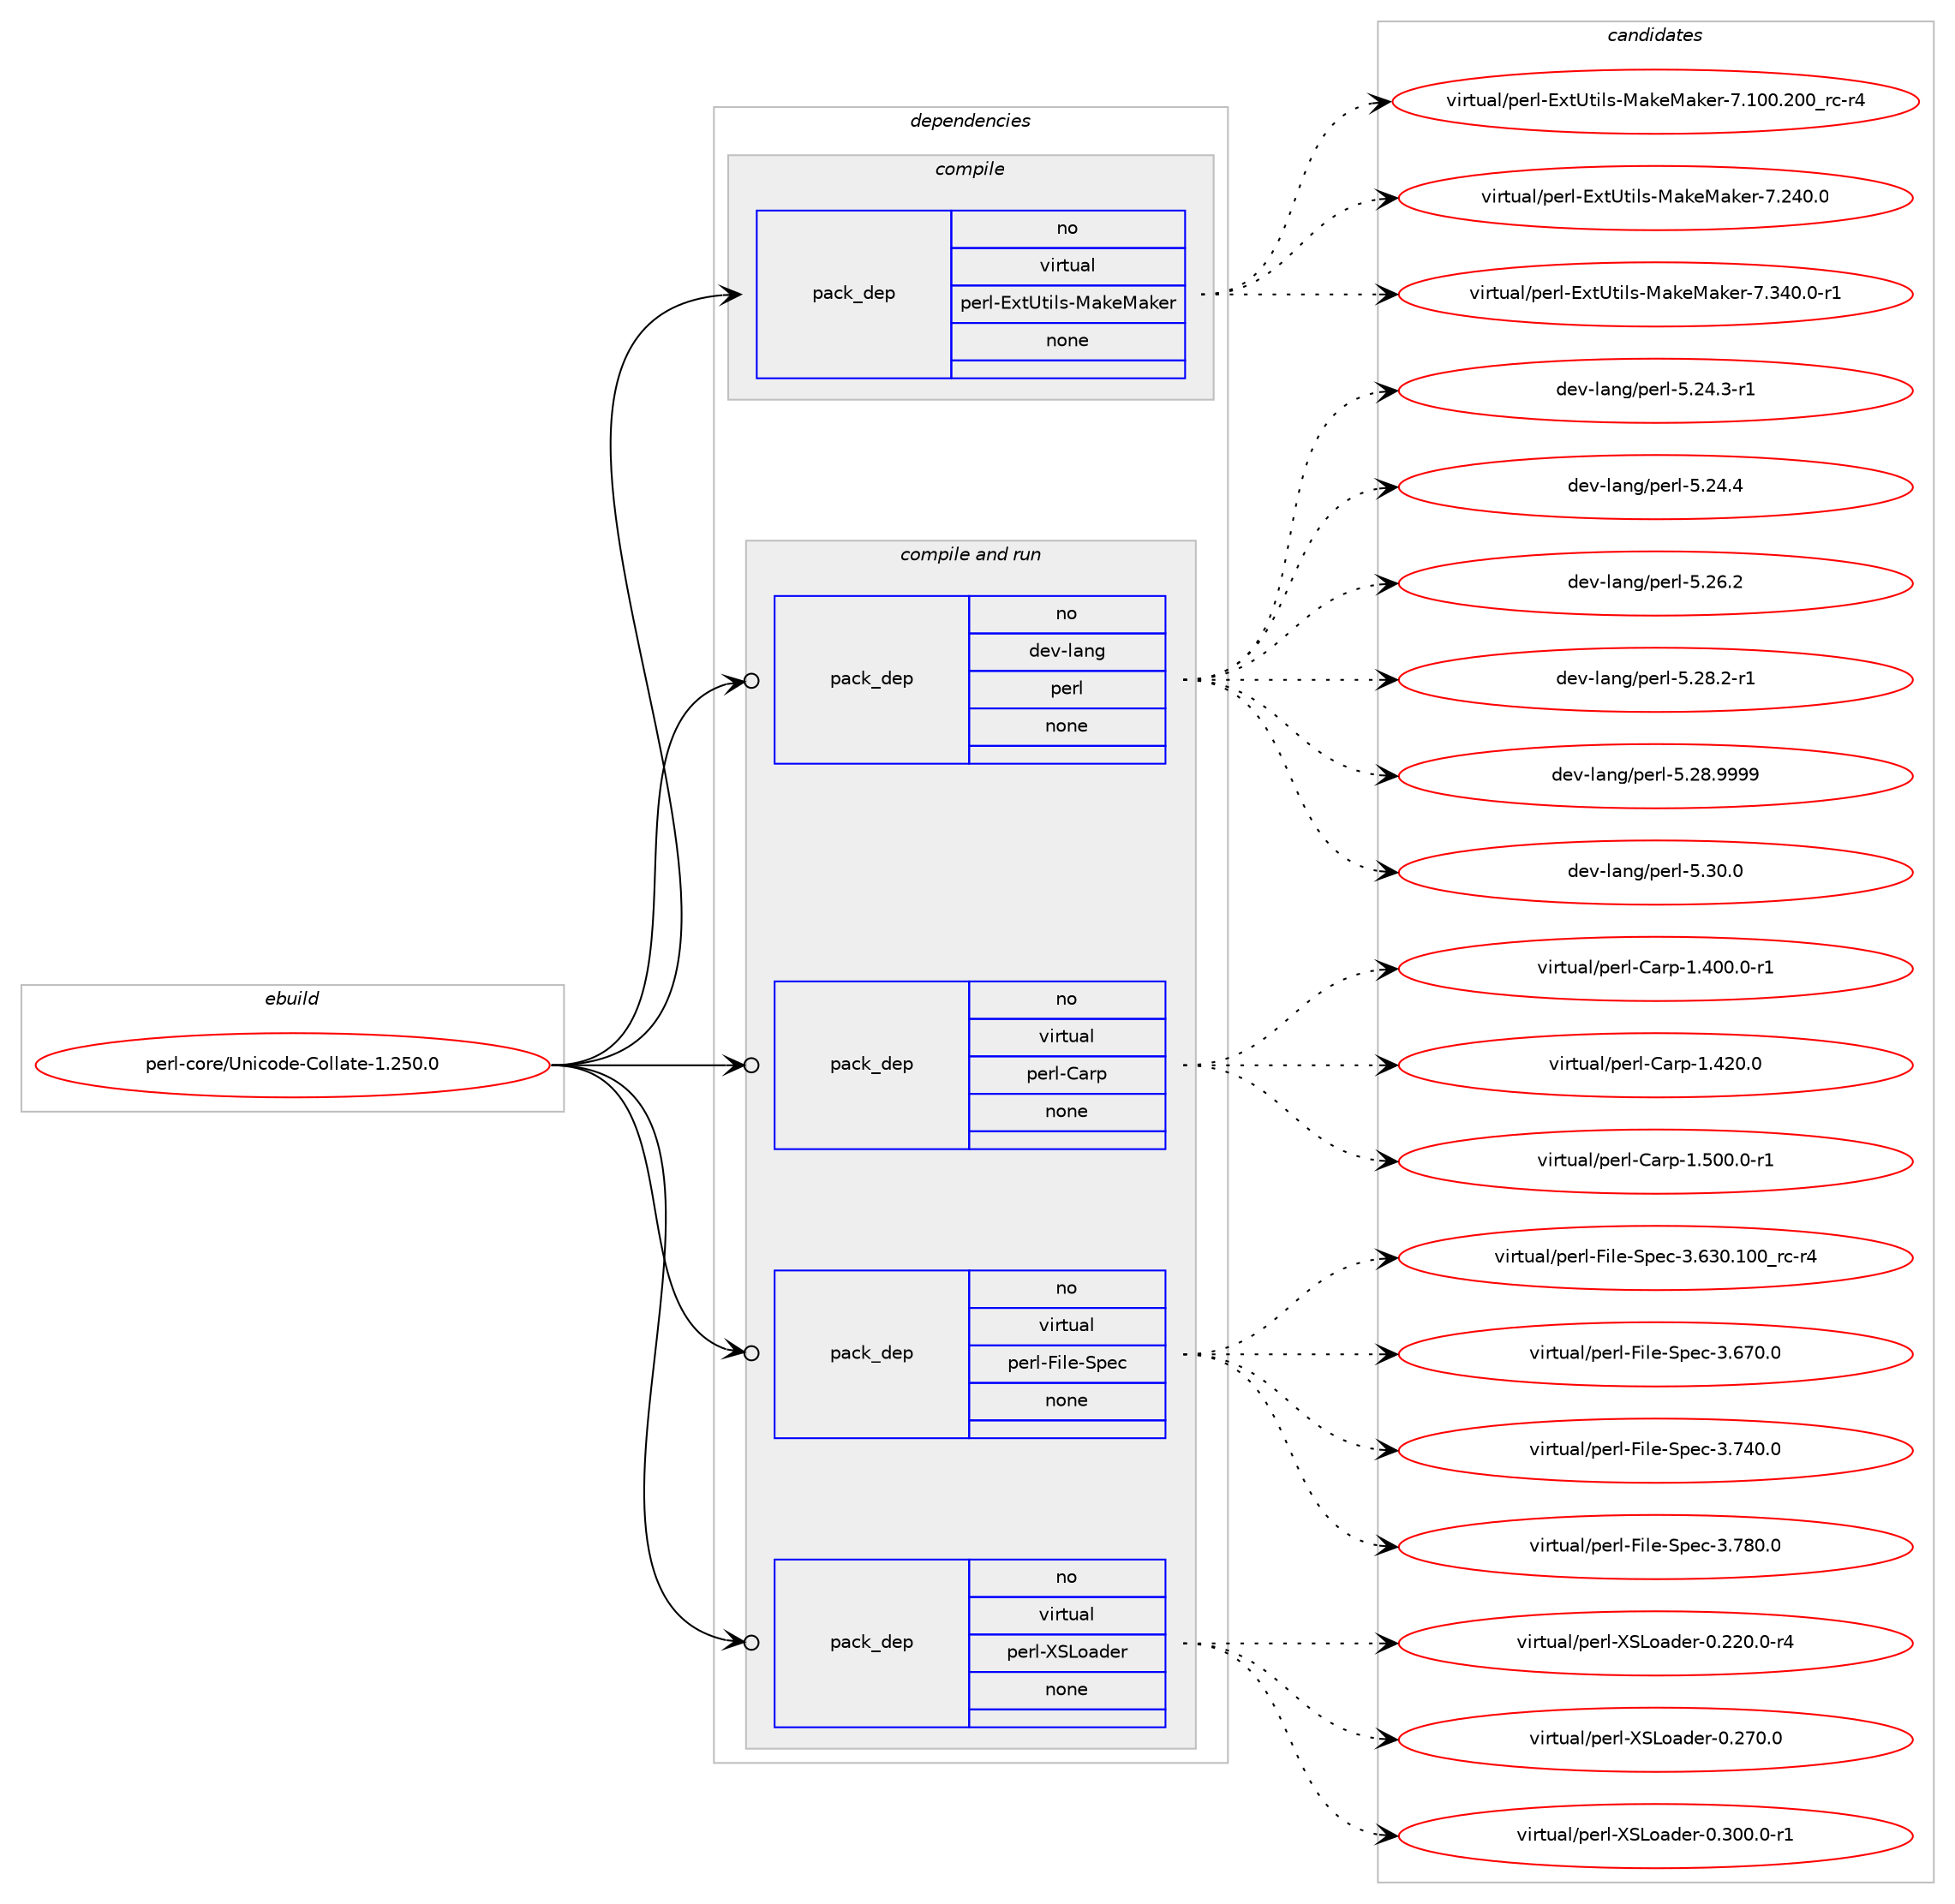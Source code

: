 digraph prolog {

# *************
# Graph options
# *************

newrank=true;
concentrate=true;
compound=true;
graph [rankdir=LR,fontname=Helvetica,fontsize=10,ranksep=1.5];#, ranksep=2.5, nodesep=0.2];
edge  [arrowhead=vee];
node  [fontname=Helvetica,fontsize=10];

# **********
# The ebuild
# **********

subgraph cluster_leftcol {
color=gray;
rank=same;
label=<<i>ebuild</i>>;
id [label="perl-core/Unicode-Collate-1.250.0", color=red, width=4, href="../perl-core/Unicode-Collate-1.250.0.svg"];
}

# ****************
# The dependencies
# ****************

subgraph cluster_midcol {
color=gray;
label=<<i>dependencies</i>>;
subgraph cluster_compile {
fillcolor="#eeeeee";
style=filled;
label=<<i>compile</i>>;
subgraph pack476 {
dependency577 [label=<<TABLE BORDER="0" CELLBORDER="1" CELLSPACING="0" CELLPADDING="4" WIDTH="220"><TR><TD ROWSPAN="6" CELLPADDING="30">pack_dep</TD></TR><TR><TD WIDTH="110">no</TD></TR><TR><TD>virtual</TD></TR><TR><TD>perl-ExtUtils-MakeMaker</TD></TR><TR><TD>none</TD></TR><TR><TD></TD></TR></TABLE>>, shape=none, color=blue];
}
id:e -> dependency577:w [weight=20,style="solid",arrowhead="vee"];
}
subgraph cluster_compileandrun {
fillcolor="#eeeeee";
style=filled;
label=<<i>compile and run</i>>;
subgraph pack477 {
dependency578 [label=<<TABLE BORDER="0" CELLBORDER="1" CELLSPACING="0" CELLPADDING="4" WIDTH="220"><TR><TD ROWSPAN="6" CELLPADDING="30">pack_dep</TD></TR><TR><TD WIDTH="110">no</TD></TR><TR><TD>dev-lang</TD></TR><TR><TD>perl</TD></TR><TR><TD>none</TD></TR><TR><TD></TD></TR></TABLE>>, shape=none, color=blue];
}
id:e -> dependency578:w [weight=20,style="solid",arrowhead="odotvee"];
subgraph pack478 {
dependency579 [label=<<TABLE BORDER="0" CELLBORDER="1" CELLSPACING="0" CELLPADDING="4" WIDTH="220"><TR><TD ROWSPAN="6" CELLPADDING="30">pack_dep</TD></TR><TR><TD WIDTH="110">no</TD></TR><TR><TD>virtual</TD></TR><TR><TD>perl-Carp</TD></TR><TR><TD>none</TD></TR><TR><TD></TD></TR></TABLE>>, shape=none, color=blue];
}
id:e -> dependency579:w [weight=20,style="solid",arrowhead="odotvee"];
subgraph pack479 {
dependency580 [label=<<TABLE BORDER="0" CELLBORDER="1" CELLSPACING="0" CELLPADDING="4" WIDTH="220"><TR><TD ROWSPAN="6" CELLPADDING="30">pack_dep</TD></TR><TR><TD WIDTH="110">no</TD></TR><TR><TD>virtual</TD></TR><TR><TD>perl-File-Spec</TD></TR><TR><TD>none</TD></TR><TR><TD></TD></TR></TABLE>>, shape=none, color=blue];
}
id:e -> dependency580:w [weight=20,style="solid",arrowhead="odotvee"];
subgraph pack480 {
dependency581 [label=<<TABLE BORDER="0" CELLBORDER="1" CELLSPACING="0" CELLPADDING="4" WIDTH="220"><TR><TD ROWSPAN="6" CELLPADDING="30">pack_dep</TD></TR><TR><TD WIDTH="110">no</TD></TR><TR><TD>virtual</TD></TR><TR><TD>perl-XSLoader</TD></TR><TR><TD>none</TD></TR><TR><TD></TD></TR></TABLE>>, shape=none, color=blue];
}
id:e -> dependency581:w [weight=20,style="solid",arrowhead="odotvee"];
}
subgraph cluster_run {
fillcolor="#eeeeee";
style=filled;
label=<<i>run</i>>;
}
}

# **************
# The candidates
# **************

subgraph cluster_choices {
rank=same;
color=gray;
label=<<i>candidates</i>>;

subgraph choice476 {
color=black;
nodesep=1;
choice118105114116117971084711210111410845691201168511610510811545779710710177971071011144555464948484650484895114994511452 [label="virtual/perl-ExtUtils-MakeMaker-7.100.200_rc-r4", color=red, width=4,href="../virtual/perl-ExtUtils-MakeMaker-7.100.200_rc-r4.svg"];
choice118105114116117971084711210111410845691201168511610510811545779710710177971071011144555465052484648 [label="virtual/perl-ExtUtils-MakeMaker-7.240.0", color=red, width=4,href="../virtual/perl-ExtUtils-MakeMaker-7.240.0.svg"];
choice1181051141161179710847112101114108456912011685116105108115457797107101779710710111445554651524846484511449 [label="virtual/perl-ExtUtils-MakeMaker-7.340.0-r1", color=red, width=4,href="../virtual/perl-ExtUtils-MakeMaker-7.340.0-r1.svg"];
dependency577:e -> choice118105114116117971084711210111410845691201168511610510811545779710710177971071011144555464948484650484895114994511452:w [style=dotted,weight="100"];
dependency577:e -> choice118105114116117971084711210111410845691201168511610510811545779710710177971071011144555465052484648:w [style=dotted,weight="100"];
dependency577:e -> choice1181051141161179710847112101114108456912011685116105108115457797107101779710710111445554651524846484511449:w [style=dotted,weight="100"];
}
subgraph choice477 {
color=black;
nodesep=1;
choice100101118451089711010347112101114108455346505246514511449 [label="dev-lang/perl-5.24.3-r1", color=red, width=4,href="../dev-lang/perl-5.24.3-r1.svg"];
choice10010111845108971101034711210111410845534650524652 [label="dev-lang/perl-5.24.4", color=red, width=4,href="../dev-lang/perl-5.24.4.svg"];
choice10010111845108971101034711210111410845534650544650 [label="dev-lang/perl-5.26.2", color=red, width=4,href="../dev-lang/perl-5.26.2.svg"];
choice100101118451089711010347112101114108455346505646504511449 [label="dev-lang/perl-5.28.2-r1", color=red, width=4,href="../dev-lang/perl-5.28.2-r1.svg"];
choice10010111845108971101034711210111410845534650564657575757 [label="dev-lang/perl-5.28.9999", color=red, width=4,href="../dev-lang/perl-5.28.9999.svg"];
choice10010111845108971101034711210111410845534651484648 [label="dev-lang/perl-5.30.0", color=red, width=4,href="../dev-lang/perl-5.30.0.svg"];
dependency578:e -> choice100101118451089711010347112101114108455346505246514511449:w [style=dotted,weight="100"];
dependency578:e -> choice10010111845108971101034711210111410845534650524652:w [style=dotted,weight="100"];
dependency578:e -> choice10010111845108971101034711210111410845534650544650:w [style=dotted,weight="100"];
dependency578:e -> choice100101118451089711010347112101114108455346505646504511449:w [style=dotted,weight="100"];
dependency578:e -> choice10010111845108971101034711210111410845534650564657575757:w [style=dotted,weight="100"];
dependency578:e -> choice10010111845108971101034711210111410845534651484648:w [style=dotted,weight="100"];
}
subgraph choice478 {
color=black;
nodesep=1;
choice118105114116117971084711210111410845679711411245494652484846484511449 [label="virtual/perl-Carp-1.400.0-r1", color=red, width=4,href="../virtual/perl-Carp-1.400.0-r1.svg"];
choice11810511411611797108471121011141084567971141124549465250484648 [label="virtual/perl-Carp-1.420.0", color=red, width=4,href="../virtual/perl-Carp-1.420.0.svg"];
choice118105114116117971084711210111410845679711411245494653484846484511449 [label="virtual/perl-Carp-1.500.0-r1", color=red, width=4,href="../virtual/perl-Carp-1.500.0-r1.svg"];
dependency579:e -> choice118105114116117971084711210111410845679711411245494652484846484511449:w [style=dotted,weight="100"];
dependency579:e -> choice11810511411611797108471121011141084567971141124549465250484648:w [style=dotted,weight="100"];
dependency579:e -> choice118105114116117971084711210111410845679711411245494653484846484511449:w [style=dotted,weight="100"];
}
subgraph choice479 {
color=black;
nodesep=1;
choice118105114116117971084711210111410845701051081014583112101994551465451484649484895114994511452 [label="virtual/perl-File-Spec-3.630.100_rc-r4", color=red, width=4,href="../virtual/perl-File-Spec-3.630.100_rc-r4.svg"];
choice118105114116117971084711210111410845701051081014583112101994551465455484648 [label="virtual/perl-File-Spec-3.670.0", color=red, width=4,href="../virtual/perl-File-Spec-3.670.0.svg"];
choice118105114116117971084711210111410845701051081014583112101994551465552484648 [label="virtual/perl-File-Spec-3.740.0", color=red, width=4,href="../virtual/perl-File-Spec-3.740.0.svg"];
choice118105114116117971084711210111410845701051081014583112101994551465556484648 [label="virtual/perl-File-Spec-3.780.0", color=red, width=4,href="../virtual/perl-File-Spec-3.780.0.svg"];
dependency580:e -> choice118105114116117971084711210111410845701051081014583112101994551465451484649484895114994511452:w [style=dotted,weight="100"];
dependency580:e -> choice118105114116117971084711210111410845701051081014583112101994551465455484648:w [style=dotted,weight="100"];
dependency580:e -> choice118105114116117971084711210111410845701051081014583112101994551465552484648:w [style=dotted,weight="100"];
dependency580:e -> choice118105114116117971084711210111410845701051081014583112101994551465556484648:w [style=dotted,weight="100"];
}
subgraph choice480 {
color=black;
nodesep=1;
choice1181051141161179710847112101114108458883761119710010111445484650504846484511452 [label="virtual/perl-XSLoader-0.220.0-r4", color=red, width=4,href="../virtual/perl-XSLoader-0.220.0-r4.svg"];
choice118105114116117971084711210111410845888376111971001011144548465055484648 [label="virtual/perl-XSLoader-0.270.0", color=red, width=4,href="../virtual/perl-XSLoader-0.270.0.svg"];
choice1181051141161179710847112101114108458883761119710010111445484651484846484511449 [label="virtual/perl-XSLoader-0.300.0-r1", color=red, width=4,href="../virtual/perl-XSLoader-0.300.0-r1.svg"];
dependency581:e -> choice1181051141161179710847112101114108458883761119710010111445484650504846484511452:w [style=dotted,weight="100"];
dependency581:e -> choice118105114116117971084711210111410845888376111971001011144548465055484648:w [style=dotted,weight="100"];
dependency581:e -> choice1181051141161179710847112101114108458883761119710010111445484651484846484511449:w [style=dotted,weight="100"];
}
}

}
